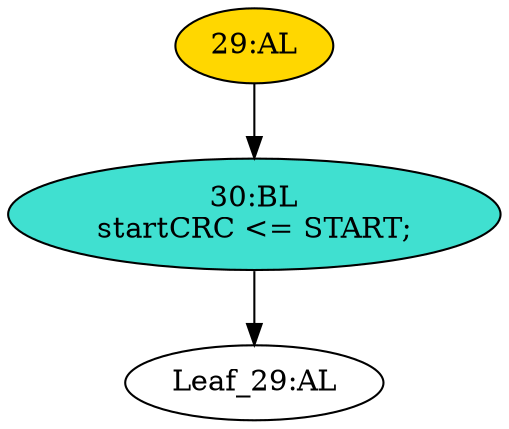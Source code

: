 strict digraph "" {
	node [label="\N"];
	"30:BL"	 [ast="<pyverilog.vparser.ast.Block object at 0x7f21b003ec50>",
		fillcolor=turquoise,
		label="30:BL
startCRC <= START;",
		statements="[<pyverilog.vparser.ast.NonblockingSubstitution object at 0x7f21b003e8d0>]",
		style=filled,
		typ=Block];
	"Leaf_29:AL"	 [def_var="['startCRC']",
		label="Leaf_29:AL"];
	"30:BL" -> "Leaf_29:AL"	 [cond="[]",
		lineno=None];
	"29:AL"	 [ast="<pyverilog.vparser.ast.Always object at 0x7f21b003ec90>",
		clk_sens=False,
		fillcolor=gold,
		label="29:AL",
		sens="['START']",
		statements="[]",
		style=filled,
		typ=Always,
		use_var="['START']"];
	"29:AL" -> "30:BL"	 [cond="[]",
		lineno=None];
}
